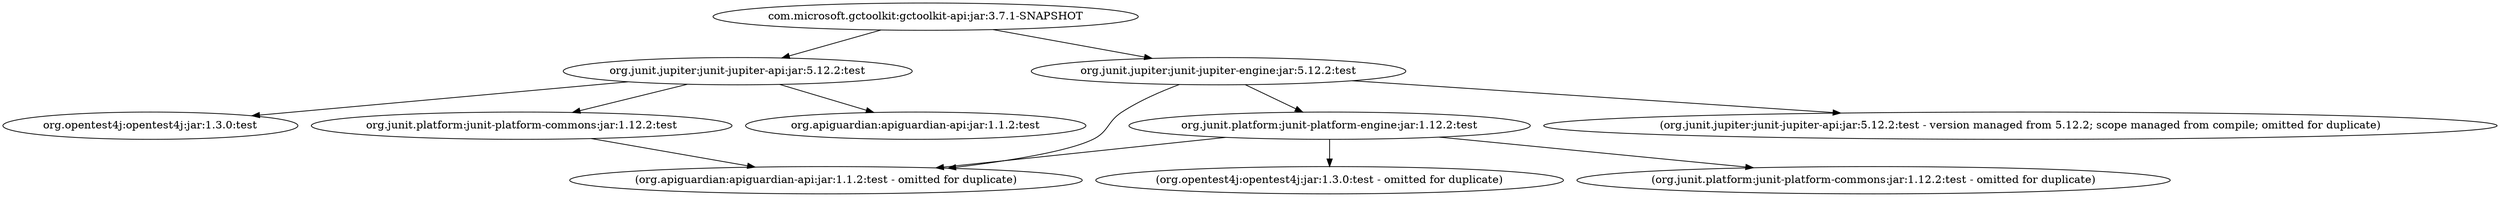 digraph api {
	"com.microsoft.gctoolkit:gctoolkit-api:jar:3.7.1-SNAPSHOT" -> "org.junit.jupiter:junit-jupiter-api:jar:5.12.2:test" ; 
	"com.microsoft.gctoolkit:gctoolkit-api:jar:3.7.1-SNAPSHOT" -> "org.junit.jupiter:junit-jupiter-engine:jar:5.12.2:test" ; 
	"org.junit.jupiter:junit-jupiter-api:jar:5.12.2:test" -> "org.opentest4j:opentest4j:jar:1.3.0:test" ; 
	"org.junit.jupiter:junit-jupiter-api:jar:5.12.2:test" -> "org.junit.platform:junit-platform-commons:jar:1.12.2:test" ; 
	"org.junit.jupiter:junit-jupiter-api:jar:5.12.2:test" -> "org.apiguardian:apiguardian-api:jar:1.1.2:test" ; 
	"org.junit.platform:junit-platform-commons:jar:1.12.2:test" -> "(org.apiguardian:apiguardian-api:jar:1.1.2:test - omitted for duplicate)" ; 
	"org.junit.jupiter:junit-jupiter-engine:jar:5.12.2:test" -> "org.junit.platform:junit-platform-engine:jar:1.12.2:test" ; 
	"org.junit.jupiter:junit-jupiter-engine:jar:5.12.2:test" -> "(org.junit.jupiter:junit-jupiter-api:jar:5.12.2:test - version managed from 5.12.2; scope managed from compile; omitted for duplicate)" ; 
	"org.junit.jupiter:junit-jupiter-engine:jar:5.12.2:test" -> "(org.apiguardian:apiguardian-api:jar:1.1.2:test - omitted for duplicate)" ; 
	"org.junit.platform:junit-platform-engine:jar:1.12.2:test" -> "(org.opentest4j:opentest4j:jar:1.3.0:test - omitted for duplicate)" ; 
	"org.junit.platform:junit-platform-engine:jar:1.12.2:test" -> "(org.junit.platform:junit-platform-commons:jar:1.12.2:test - omitted for duplicate)" ; 
	"org.junit.platform:junit-platform-engine:jar:1.12.2:test" -> "(org.apiguardian:apiguardian-api:jar:1.1.2:test - omitted for duplicate)" ; 
}
digraph IT {
	"com.microsoft.gctoolkit:gctoolkit-integration:jar:3.7.1-SNAPSHOT" -> "com.microsoft.gctoolkit:gctoolkit-api:jar:3.7.1-SNAPSHOT:compile" ; 
	"com.microsoft.gctoolkit:gctoolkit-integration:jar:3.7.1-SNAPSHOT" -> "com.microsoft.gctoolkit:gctoolkit-parser:jar:3.7.1-SNAPSHOT:compile" ; 
	"com.microsoft.gctoolkit:gctoolkit-integration:jar:3.7.1-SNAPSHOT" -> "com.microsoft.gctoolkit:gctoolkit-vertx:jar:3.7.1-SNAPSHOT:compile" ; 
	"com.microsoft.gctoolkit:gctoolkit-integration:jar:3.7.1-SNAPSHOT" -> "org.junit.jupiter:junit-jupiter-api:jar:5.12.2:test" ; 
	"com.microsoft.gctoolkit:gctoolkit-integration:jar:3.7.1-SNAPSHOT" -> "org.junit.jupiter:junit-jupiter-engine:jar:5.12.2:test" ; 
	"org.junit.jupiter:junit-jupiter-api:jar:5.12.2:test" -> "org.opentest4j:opentest4j:jar:1.3.0:test" ; 
	"org.junit.jupiter:junit-jupiter-api:jar:5.12.2:test" -> "org.junit.platform:junit-platform-commons:jar:1.12.2:test" ; 
	"org.junit.jupiter:junit-jupiter-api:jar:5.12.2:test" -> "org.apiguardian:apiguardian-api:jar:1.1.2:test" ; 
	"org.junit.platform:junit-platform-commons:jar:1.12.2:test" -> "(org.apiguardian:apiguardian-api:jar:1.1.2:test - omitted for duplicate)" ; 
	"org.junit.jupiter:junit-jupiter-engine:jar:5.12.2:test" -> "org.junit.platform:junit-platform-engine:jar:1.12.2:test" ; 
	"org.junit.jupiter:junit-jupiter-engine:jar:5.12.2:test" -> "(org.junit.jupiter:junit-jupiter-api:jar:5.12.2:test - version managed from 5.12.2; scope managed from compile; omitted for duplicate)" ; 
	"org.junit.jupiter:junit-jupiter-engine:jar:5.12.2:test" -> "(org.apiguardian:apiguardian-api:jar:1.1.2:test - omitted for duplicate)" ; 
	"org.junit.platform:junit-platform-engine:jar:1.12.2:test" -> "(org.opentest4j:opentest4j:jar:1.3.0:test - omitted for duplicate)" ; 
	"org.junit.platform:junit-platform-engine:jar:1.12.2:test" -> "(org.junit.platform:junit-platform-commons:jar:1.12.2:test - omitted for duplicate)" ; 
	"org.junit.platform:junit-platform-engine:jar:1.12.2:test" -> "(org.apiguardian:apiguardian-api:jar:1.1.2:test - omitted for duplicate)" ; 
}
digraph parser {
	"com.microsoft.gctoolkit:gctoolkit-parser:jar:3.7.1-SNAPSHOT" -> "com.microsoft.gctoolkit:gctoolkit-api:jar:3.7.1-SNAPSHOT:compile" ; 
	"com.microsoft.gctoolkit:gctoolkit-parser:jar:3.7.1-SNAPSHOT" -> "org.junit.jupiter:junit-jupiter-api:jar:5.12.2:test" ; 
	"com.microsoft.gctoolkit:gctoolkit-parser:jar:3.7.1-SNAPSHOT" -> "org.junit.jupiter:junit-jupiter-engine:jar:5.12.2:test" ; 
	"org.junit.jupiter:junit-jupiter-api:jar:5.12.2:test" -> "org.opentest4j:opentest4j:jar:1.3.0:test" ; 
	"org.junit.jupiter:junit-jupiter-api:jar:5.12.2:test" -> "org.junit.platform:junit-platform-commons:jar:1.12.2:test" ; 
	"org.junit.jupiter:junit-jupiter-api:jar:5.12.2:test" -> "org.apiguardian:apiguardian-api:jar:1.1.2:test" ; 
	"org.junit.platform:junit-platform-commons:jar:1.12.2:test" -> "(org.apiguardian:apiguardian-api:jar:1.1.2:test - omitted for duplicate)" ; 
	"org.junit.jupiter:junit-jupiter-engine:jar:5.12.2:test" -> "org.junit.platform:junit-platform-engine:jar:1.12.2:test" ; 
	"org.junit.jupiter:junit-jupiter-engine:jar:5.12.2:test" -> "(org.junit.jupiter:junit-jupiter-api:jar:5.12.2:test - version managed from 5.12.2; scope managed from compile; omitted for duplicate)" ; 
	"org.junit.jupiter:junit-jupiter-engine:jar:5.12.2:test" -> "(org.apiguardian:apiguardian-api:jar:1.1.2:test - omitted for duplicate)" ; 
	"org.junit.platform:junit-platform-engine:jar:1.12.2:test" -> "(org.opentest4j:opentest4j:jar:1.3.0:test - omitted for duplicate)" ; 
	"org.junit.platform:junit-platform-engine:jar:1.12.2:test" -> "(org.junit.platform:junit-platform-commons:jar:1.12.2:test - omitted for duplicate)" ; 
	"org.junit.platform:junit-platform-engine:jar:1.12.2:test" -> "(org.apiguardian:apiguardian-api:jar:1.1.2:test - omitted for duplicate)" ; 
}
digraph sample {
	"com.microsoft.gctoolkit:gctoolkit-sample:jar:3.7.1-SNAPSHOT" -> "com.microsoft.gctoolkit:gctoolkit-api:jar:3.7.1-SNAPSHOT:compile" ; 
	"com.microsoft.gctoolkit:gctoolkit-sample:jar:3.7.1-SNAPSHOT" -> "com.microsoft.gctoolkit:gctoolkit-parser:jar:3.7.1-SNAPSHOT:compile" ; 
	"com.microsoft.gctoolkit:gctoolkit-sample:jar:3.7.1-SNAPSHOT" -> "com.microsoft.gctoolkit:gctoolkit-vertx:jar:3.7.1-SNAPSHOT:compile" ; 
	"com.microsoft.gctoolkit:gctoolkit-sample:jar:3.7.1-SNAPSHOT" -> "org.junit.jupiter:junit-jupiter-api:jar:5.12.2:test" ; 
	"com.microsoft.gctoolkit:gctoolkit-sample:jar:3.7.1-SNAPSHOT" -> "org.junit.jupiter:junit-jupiter-engine:jar:5.12.2:test" ; 
	"org.junit.jupiter:junit-jupiter-api:jar:5.12.2:test" -> "org.opentest4j:opentest4j:jar:1.3.0:test" ; 
	"org.junit.jupiter:junit-jupiter-api:jar:5.12.2:test" -> "org.junit.platform:junit-platform-commons:jar:1.12.2:test" ; 
	"org.junit.jupiter:junit-jupiter-api:jar:5.12.2:test" -> "org.apiguardian:apiguardian-api:jar:1.1.2:test" ; 
	"org.junit.platform:junit-platform-commons:jar:1.12.2:test" -> "(org.apiguardian:apiguardian-api:jar:1.1.2:test - omitted for duplicate)" ; 
	"org.junit.jupiter:junit-jupiter-engine:jar:5.12.2:test" -> "org.junit.platform:junit-platform-engine:jar:1.12.2:test" ; 
	"org.junit.jupiter:junit-jupiter-engine:jar:5.12.2:test" -> "(org.junit.jupiter:junit-jupiter-api:jar:5.12.2:test - version managed from 5.12.2; scope managed from compile; omitted for duplicate)" ; 
	"org.junit.jupiter:junit-jupiter-engine:jar:5.12.2:test" -> "(org.apiguardian:apiguardian-api:jar:1.1.2:test - omitted for duplicate)" ; 
	"org.junit.platform:junit-platform-engine:jar:1.12.2:test" -> "(org.opentest4j:opentest4j:jar:1.3.0:test - omitted for duplicate)" ; 
	"org.junit.platform:junit-platform-engine:jar:1.12.2:test" -> "(org.junit.platform:junit-platform-commons:jar:1.12.2:test - omitted for duplicate)" ; 
	"org.junit.platform:junit-platform-engine:jar:1.12.2:test" -> "(org.apiguardian:apiguardian-api:jar:1.1.2:test - omitted for duplicate)" ; 
}
digraph vertx {
	"com.microsoft.gctoolkit:gctoolkit-vertx:jar:3.7.1-SNAPSHOT" -> "com.microsoft.gctoolkit:gctoolkit-api:jar:3.7.1-SNAPSHOT:compile" ; 
	"com.microsoft.gctoolkit:gctoolkit-vertx:jar:3.7.1-SNAPSHOT" -> "io.vertx:vertx-core:jar:4.5.14:compile" ; 
	"com.microsoft.gctoolkit:gctoolkit-vertx:jar:3.7.1-SNAPSHOT" -> "org.junit.jupiter:junit-jupiter-api:jar:5.12.2:test" ; 
	"com.microsoft.gctoolkit:gctoolkit-vertx:jar:3.7.1-SNAPSHOT" -> "org.junit.jupiter:junit-jupiter-engine:jar:5.12.2:test" ; 
	"io.vertx:vertx-core:jar:4.5.14:compile" -> "io.netty:netty-common:jar:4.1.118.Final:compile" ; 
	"io.vertx:vertx-core:jar:4.5.14:compile" -> "io.netty:netty-buffer:jar:4.1.118.Final:compile" ; 
	"io.vertx:vertx-core:jar:4.5.14:compile" -> "io.netty:netty-transport:jar:4.1.118.Final:compile" ; 
	"io.vertx:vertx-core:jar:4.5.14:compile" -> "io.netty:netty-handler:jar:4.1.118.Final:compile" ; 
	"io.vertx:vertx-core:jar:4.5.14:compile" -> "io.netty:netty-handler-proxy:jar:4.1.118.Final:compile" ; 
	"io.vertx:vertx-core:jar:4.5.14:compile" -> "io.netty:netty-codec-http:jar:4.1.118.Final:compile" ; 
	"io.vertx:vertx-core:jar:4.5.14:compile" -> "io.netty:netty-codec-http2:jar:4.1.118.Final:compile" ; 
	"io.vertx:vertx-core:jar:4.5.14:compile" -> "io.netty:netty-resolver:jar:4.1.118.Final:compile" ; 
	"io.vertx:vertx-core:jar:4.5.14:compile" -> "io.netty:netty-resolver-dns:jar:4.1.118.Final:compile" ; 
	"io.vertx:vertx-core:jar:4.5.14:compile" -> "com.fasterxml.jackson.core:jackson-core:jar:2.16.1:compile" ; 
	"io.netty:netty-buffer:jar:4.1.118.Final:compile" -> "(io.netty:netty-common:jar:4.1.118.Final:compile - omitted for duplicate)" ; 
	"io.netty:netty-transport:jar:4.1.118.Final:compile" -> "(io.netty:netty-common:jar:4.1.118.Final:compile - omitted for duplicate)" ; 
	"io.netty:netty-transport:jar:4.1.118.Final:compile" -> "(io.netty:netty-buffer:jar:4.1.118.Final:compile - omitted for duplicate)" ; 
	"io.netty:netty-transport:jar:4.1.118.Final:compile" -> "(io.netty:netty-resolver:jar:4.1.118.Final:compile - omitted for duplicate)" ; 
	"io.netty:netty-handler:jar:4.1.118.Final:compile" -> "(io.netty:netty-common:jar:4.1.118.Final:compile - omitted for duplicate)" ; 
	"io.netty:netty-handler:jar:4.1.118.Final:compile" -> "(io.netty:netty-resolver:jar:4.1.118.Final:compile - omitted for duplicate)" ; 
	"io.netty:netty-handler:jar:4.1.118.Final:compile" -> "(io.netty:netty-buffer:jar:4.1.118.Final:compile - omitted for duplicate)" ; 
	"io.netty:netty-handler:jar:4.1.118.Final:compile" -> "(io.netty:netty-transport:jar:4.1.118.Final:compile - omitted for duplicate)" ; 
	"io.netty:netty-handler:jar:4.1.118.Final:compile" -> "io.netty:netty-transport-native-unix-common:jar:4.1.118.Final:compile" ; 
	"io.netty:netty-handler:jar:4.1.118.Final:compile" -> "io.netty:netty-codec:jar:4.1.118.Final:compile" ; 
	"io.netty:netty-transport-native-unix-common:jar:4.1.118.Final:compile" -> "(io.netty:netty-common:jar:4.1.118.Final:compile - omitted for duplicate)" ; 
	"io.netty:netty-transport-native-unix-common:jar:4.1.118.Final:compile" -> "(io.netty:netty-buffer:jar:4.1.118.Final:compile - omitted for duplicate)" ; 
	"io.netty:netty-transport-native-unix-common:jar:4.1.118.Final:compile" -> "(io.netty:netty-transport:jar:4.1.118.Final:compile - omitted for duplicate)" ; 
	"io.netty:netty-codec:jar:4.1.118.Final:compile" -> "(io.netty:netty-common:jar:4.1.118.Final:compile - omitted for duplicate)" ; 
	"io.netty:netty-codec:jar:4.1.118.Final:compile" -> "(io.netty:netty-buffer:jar:4.1.118.Final:compile - omitted for duplicate)" ; 
	"io.netty:netty-codec:jar:4.1.118.Final:compile" -> "(io.netty:netty-transport:jar:4.1.118.Final:compile - omitted for duplicate)" ; 
	"io.netty:netty-handler-proxy:jar:4.1.118.Final:compile" -> "(io.netty:netty-common:jar:4.1.118.Final:compile - omitted for duplicate)" ; 
	"io.netty:netty-handler-proxy:jar:4.1.118.Final:compile" -> "(io.netty:netty-buffer:jar:4.1.118.Final:compile - omitted for duplicate)" ; 
	"io.netty:netty-handler-proxy:jar:4.1.118.Final:compile" -> "(io.netty:netty-transport:jar:4.1.118.Final:compile - omitted for duplicate)" ; 
	"io.netty:netty-handler-proxy:jar:4.1.118.Final:compile" -> "(io.netty:netty-codec:jar:4.1.118.Final:compile - omitted for duplicate)" ; 
	"io.netty:netty-handler-proxy:jar:4.1.118.Final:compile" -> "io.netty:netty-codec-socks:jar:4.1.118.Final:compile" ; 
	"io.netty:netty-handler-proxy:jar:4.1.118.Final:compile" -> "(io.netty:netty-codec-http:jar:4.1.118.Final:compile - omitted for duplicate)" ; 
	"io.netty:netty-codec-socks:jar:4.1.118.Final:compile" -> "(io.netty:netty-common:jar:4.1.118.Final:compile - omitted for duplicate)" ; 
	"io.netty:netty-codec-socks:jar:4.1.118.Final:compile" -> "(io.netty:netty-buffer:jar:4.1.118.Final:compile - omitted for duplicate)" ; 
	"io.netty:netty-codec-socks:jar:4.1.118.Final:compile" -> "(io.netty:netty-transport:jar:4.1.118.Final:compile - omitted for duplicate)" ; 
	"io.netty:netty-codec-socks:jar:4.1.118.Final:compile" -> "(io.netty:netty-codec:jar:4.1.118.Final:compile - omitted for duplicate)" ; 
	"io.netty:netty-codec-http:jar:4.1.118.Final:compile" -> "(io.netty:netty-common:jar:4.1.118.Final:compile - omitted for duplicate)" ; 
	"io.netty:netty-codec-http:jar:4.1.118.Final:compile" -> "(io.netty:netty-buffer:jar:4.1.118.Final:compile - omitted for duplicate)" ; 
	"io.netty:netty-codec-http:jar:4.1.118.Final:compile" -> "(io.netty:netty-transport:jar:4.1.118.Final:compile - omitted for duplicate)" ; 
	"io.netty:netty-codec-http:jar:4.1.118.Final:compile" -> "(io.netty:netty-codec:jar:4.1.118.Final:compile - omitted for duplicate)" ; 
	"io.netty:netty-codec-http:jar:4.1.118.Final:compile" -> "(io.netty:netty-handler:jar:4.1.118.Final:compile - omitted for duplicate)" ; 
	"io.netty:netty-codec-http2:jar:4.1.118.Final:compile" -> "(io.netty:netty-common:jar:4.1.118.Final:compile - omitted for duplicate)" ; 
	"io.netty:netty-codec-http2:jar:4.1.118.Final:compile" -> "(io.netty:netty-buffer:jar:4.1.118.Final:compile - omitted for duplicate)" ; 
	"io.netty:netty-codec-http2:jar:4.1.118.Final:compile" -> "(io.netty:netty-transport:jar:4.1.118.Final:compile - omitted for duplicate)" ; 
	"io.netty:netty-codec-http2:jar:4.1.118.Final:compile" -> "(io.netty:netty-codec:jar:4.1.118.Final:compile - omitted for duplicate)" ; 
	"io.netty:netty-codec-http2:jar:4.1.118.Final:compile" -> "(io.netty:netty-handler:jar:4.1.118.Final:compile - omitted for duplicate)" ; 
	"io.netty:netty-codec-http2:jar:4.1.118.Final:compile" -> "(io.netty:netty-codec-http:jar:4.1.118.Final:compile - omitted for duplicate)" ; 
	"io.netty:netty-resolver:jar:4.1.118.Final:compile" -> "(io.netty:netty-common:jar:4.1.118.Final:compile - omitted for duplicate)" ; 
	"io.netty:netty-resolver-dns:jar:4.1.118.Final:compile" -> "(io.netty:netty-common:jar:4.1.118.Final:compile - omitted for duplicate)" ; 
	"io.netty:netty-resolver-dns:jar:4.1.118.Final:compile" -> "(io.netty:netty-buffer:jar:4.1.118.Final:compile - omitted for duplicate)" ; 
	"io.netty:netty-resolver-dns:jar:4.1.118.Final:compile" -> "(io.netty:netty-resolver:jar:4.1.118.Final:compile - omitted for duplicate)" ; 
	"io.netty:netty-resolver-dns:jar:4.1.118.Final:compile" -> "(io.netty:netty-transport:jar:4.1.118.Final:compile - omitted for duplicate)" ; 
	"io.netty:netty-resolver-dns:jar:4.1.118.Final:compile" -> "(io.netty:netty-codec:jar:4.1.118.Final:compile - omitted for duplicate)" ; 
	"io.netty:netty-resolver-dns:jar:4.1.118.Final:compile" -> "io.netty:netty-codec-dns:jar:4.1.118.Final:compile" ; 
	"io.netty:netty-resolver-dns:jar:4.1.118.Final:compile" -> "(io.netty:netty-handler:jar:4.1.118.Final:compile - omitted for duplicate)" ; 
	"io.netty:netty-codec-dns:jar:4.1.118.Final:compile" -> "(io.netty:netty-common:jar:4.1.118.Final:compile - omitted for duplicate)" ; 
	"io.netty:netty-codec-dns:jar:4.1.118.Final:compile" -> "(io.netty:netty-buffer:jar:4.1.118.Final:compile - omitted for duplicate)" ; 
	"io.netty:netty-codec-dns:jar:4.1.118.Final:compile" -> "(io.netty:netty-transport:jar:4.1.118.Final:compile - omitted for duplicate)" ; 
	"io.netty:netty-codec-dns:jar:4.1.118.Final:compile" -> "(io.netty:netty-codec:jar:4.1.118.Final:compile - omitted for duplicate)" ; 
	"org.junit.jupiter:junit-jupiter-api:jar:5.12.2:test" -> "org.opentest4j:opentest4j:jar:1.3.0:test" ; 
	"org.junit.jupiter:junit-jupiter-api:jar:5.12.2:test" -> "org.junit.platform:junit-platform-commons:jar:1.12.2:test" ; 
	"org.junit.jupiter:junit-jupiter-api:jar:5.12.2:test" -> "org.apiguardian:apiguardian-api:jar:1.1.2:test" ; 
	"org.junit.platform:junit-platform-commons:jar:1.12.2:test" -> "(org.apiguardian:apiguardian-api:jar:1.1.2:test - omitted for duplicate)" ; 
	"org.junit.jupiter:junit-jupiter-engine:jar:5.12.2:test" -> "org.junit.platform:junit-platform-engine:jar:1.12.2:test" ; 
	"org.junit.jupiter:junit-jupiter-engine:jar:5.12.2:test" -> "(org.junit.jupiter:junit-jupiter-api:jar:5.12.2:test - version managed from 5.12.2; scope managed from compile; omitted for duplicate)" ; 
	"org.junit.jupiter:junit-jupiter-engine:jar:5.12.2:test" -> "(org.apiguardian:apiguardian-api:jar:1.1.2:test - omitted for duplicate)" ; 
	"org.junit.platform:junit-platform-engine:jar:1.12.2:test" -> "(org.opentest4j:opentest4j:jar:1.3.0:test - omitted for duplicate)" ; 
	"org.junit.platform:junit-platform-engine:jar:1.12.2:test" -> "(org.junit.platform:junit-platform-commons:jar:1.12.2:test - omitted for duplicate)" ; 
	"org.junit.platform:junit-platform-engine:jar:1.12.2:test" -> "(org.apiguardian:apiguardian-api:jar:1.1.2:test - omitted for duplicate)" ; 
}
